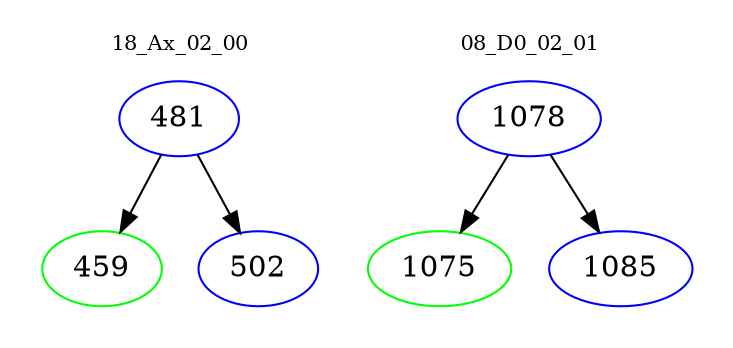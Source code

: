 digraph{
subgraph cluster_0 {
color = white
label = "18_Ax_02_00";
fontsize=10;
T0_481 [label="481", color="blue"]
T0_481 -> T0_459 [color="black"]
T0_459 [label="459", color="green"]
T0_481 -> T0_502 [color="black"]
T0_502 [label="502", color="blue"]
}
subgraph cluster_1 {
color = white
label = "08_D0_02_01";
fontsize=10;
T1_1078 [label="1078", color="blue"]
T1_1078 -> T1_1075 [color="black"]
T1_1075 [label="1075", color="green"]
T1_1078 -> T1_1085 [color="black"]
T1_1085 [label="1085", color="blue"]
}
}
